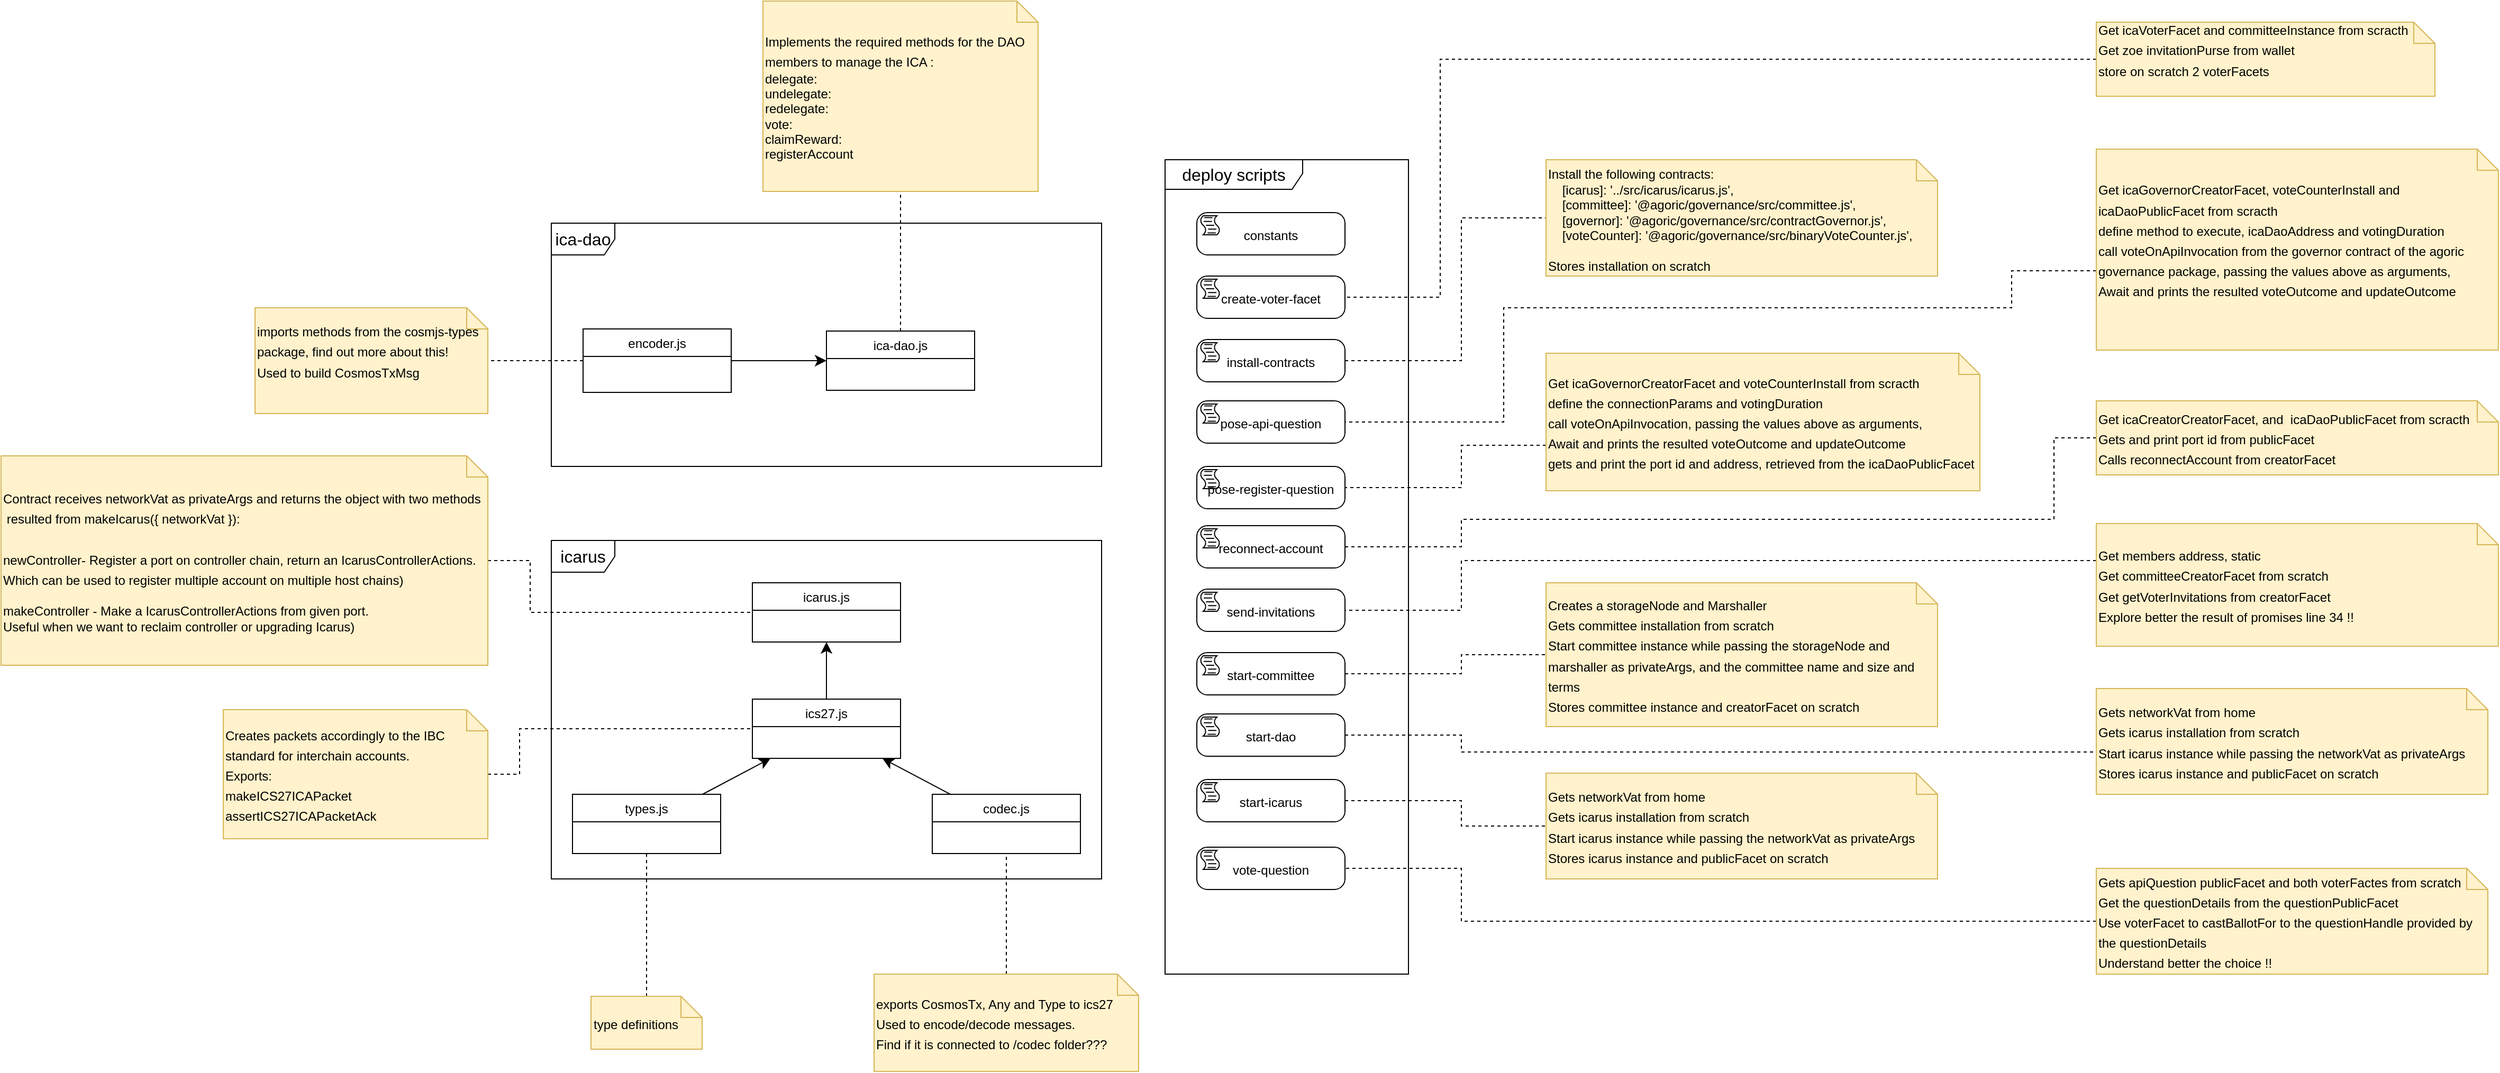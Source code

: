 <mxfile>
    <diagram id="FXk59SOT-syJhFEJCBEO" name="Page-1">
        <mxGraphModel dx="2985" dy="1606" grid="1" gridSize="10" guides="1" tooltips="1" connect="1" arrows="1" fold="1" page="1" pageScale="1" pageWidth="827" pageHeight="1169" math="0" shadow="0">
            <root>
                <mxCell id="0"/>
                <mxCell id="1" parent="0"/>
                <mxCell id="59" style="edgeStyle=none;curved=1;rounded=0;orthogonalLoop=1;jettySize=auto;html=1;fontSize=12;startSize=8;endSize=8;" edge="1" parent="1" source="61" target="64">
                    <mxGeometry relative="1" as="geometry"/>
                </mxCell>
                <mxCell id="60" style="edgeStyle=none;curved=1;rounded=0;orthogonalLoop=1;jettySize=auto;html=1;fontSize=12;dashed=1;endArrow=none;endFill=0;" edge="1" parent="1" source="61" target="94">
                    <mxGeometry relative="1" as="geometry"/>
                </mxCell>
                <mxCell id="61" value="encoder.js" style="swimlane;fontStyle=0;childLayout=stackLayout;horizontal=1;startSize=26;fillColor=none;horizontalStack=0;resizeParent=1;resizeParentMax=0;resizeLast=0;collapsible=1;marginBottom=0;" vertex="1" parent="1">
                    <mxGeometry x="-210" y="380" width="140" height="60" as="geometry"/>
                </mxCell>
                <mxCell id="62" value="ica-dao" style="shape=umlFrame;whiteSpace=wrap;html=1;pointerEvents=0;fontSize=16;" vertex="1" parent="1">
                    <mxGeometry x="-240" y="280" width="520" height="230" as="geometry"/>
                </mxCell>
                <mxCell id="63" style="edgeStyle=none;curved=1;rounded=0;orthogonalLoop=1;jettySize=auto;html=1;fontSize=12;startSize=8;endSize=8;dashed=1;endArrow=none;endFill=0;" edge="1" parent="1" source="64" target="95">
                    <mxGeometry relative="1" as="geometry"/>
                </mxCell>
                <mxCell id="64" value="ica-dao.js" style="swimlane;fontStyle=0;childLayout=stackLayout;horizontal=1;startSize=26;fillColor=none;horizontalStack=0;resizeParent=1;resizeParentMax=0;resizeLast=0;collapsible=1;marginBottom=0;" vertex="1" parent="1">
                    <mxGeometry x="20" y="382" width="140" height="56" as="geometry"/>
                </mxCell>
                <mxCell id="65" value="&lt;div style=&quot;text-align: left; font-size: 12px;&quot;&gt;&lt;br&gt;&lt;/div&gt;" style="text;html=1;align=center;verticalAlign=middle;resizable=0;points=[];autosize=1;strokeColor=none;fillColor=none;fontSize=16;" vertex="1" parent="64">
                    <mxGeometry y="26" width="140" height="30" as="geometry"/>
                </mxCell>
                <mxCell id="66" value="icarus" style="shape=umlFrame;whiteSpace=wrap;html=1;pointerEvents=0;fontSize=16;" vertex="1" parent="1">
                    <mxGeometry x="-240" y="580" width="520" height="320" as="geometry"/>
                </mxCell>
                <mxCell id="67" style="edgeStyle=none;curved=1;rounded=0;orthogonalLoop=1;jettySize=auto;html=1;fontSize=12;startSize=8;endSize=8;" edge="1" parent="1" source="68" target="73">
                    <mxGeometry relative="1" as="geometry"/>
                </mxCell>
                <mxCell id="68" value="codec.js" style="swimlane;fontStyle=0;childLayout=stackLayout;horizontal=1;startSize=26;fillColor=none;horizontalStack=0;resizeParent=1;resizeParentMax=0;resizeLast=0;collapsible=1;marginBottom=0;" vertex="1" parent="1">
                    <mxGeometry x="120" y="820" width="140" height="56" as="geometry"/>
                </mxCell>
                <mxCell id="69" value="&lt;div style=&quot;text-align: left; font-size: 12px;&quot;&gt;&lt;br&gt;&lt;/div&gt;" style="text;html=1;align=center;verticalAlign=middle;resizable=0;points=[];autosize=1;strokeColor=none;fillColor=none;fontSize=16;" vertex="1" parent="68">
                    <mxGeometry y="26" width="140" height="30" as="geometry"/>
                </mxCell>
                <mxCell id="70" value="icarus.js" style="swimlane;fontStyle=0;childLayout=stackLayout;horizontal=1;startSize=26;fillColor=none;horizontalStack=0;resizeParent=1;resizeParentMax=0;resizeLast=0;collapsible=1;marginBottom=0;" vertex="1" parent="1">
                    <mxGeometry x="-50" y="620" width="140" height="56" as="geometry"/>
                </mxCell>
                <mxCell id="71" value="&lt;div style=&quot;text-align: left; font-size: 12px;&quot;&gt;&lt;br&gt;&lt;/div&gt;" style="text;html=1;align=center;verticalAlign=middle;resizable=0;points=[];autosize=1;strokeColor=none;fillColor=none;fontSize=16;" vertex="1" parent="70">
                    <mxGeometry y="26" width="140" height="30" as="geometry"/>
                </mxCell>
                <mxCell id="72" style="edgeStyle=none;curved=1;rounded=0;orthogonalLoop=1;jettySize=auto;html=1;fontSize=12;startSize=8;endSize=8;" edge="1" parent="1" source="73" target="70">
                    <mxGeometry relative="1" as="geometry"/>
                </mxCell>
                <mxCell id="73" value="ics27.js" style="swimlane;fontStyle=0;childLayout=stackLayout;horizontal=1;startSize=26;fillColor=none;horizontalStack=0;resizeParent=1;resizeParentMax=0;resizeLast=0;collapsible=1;marginBottom=0;" vertex="1" parent="1">
                    <mxGeometry x="-50" y="730" width="140" height="56" as="geometry"/>
                </mxCell>
                <mxCell id="74" value="&lt;div style=&quot;text-align: left; font-size: 12px;&quot;&gt;&lt;br&gt;&lt;/div&gt;" style="text;html=1;align=center;verticalAlign=middle;resizable=0;points=[];autosize=1;strokeColor=none;fillColor=none;fontSize=16;" vertex="1" parent="73">
                    <mxGeometry y="26" width="140" height="30" as="geometry"/>
                </mxCell>
                <mxCell id="75" style="edgeStyle=none;curved=1;rounded=0;orthogonalLoop=1;jettySize=auto;html=1;fontSize=12;startSize=8;endSize=8;" edge="1" parent="1" source="76" target="73">
                    <mxGeometry relative="1" as="geometry"/>
                </mxCell>
                <mxCell id="76" value="types.js" style="swimlane;fontStyle=0;childLayout=stackLayout;horizontal=1;startSize=26;fillColor=none;horizontalStack=0;resizeParent=1;resizeParentMax=0;resizeLast=0;collapsible=1;marginBottom=0;" vertex="1" parent="1">
                    <mxGeometry x="-220" y="820" width="140" height="56" as="geometry"/>
                </mxCell>
                <mxCell id="77" value="&lt;div style=&quot;text-align: left; font-size: 12px;&quot;&gt;&lt;br&gt;&lt;/div&gt;" style="text;html=1;align=center;verticalAlign=middle;resizable=0;points=[];autosize=1;strokeColor=none;fillColor=none;fontSize=16;" vertex="1" parent="76">
                    <mxGeometry y="26" width="140" height="30" as="geometry"/>
                </mxCell>
                <mxCell id="78" value="deploy scripts" style="shape=umlFrame;whiteSpace=wrap;html=1;pointerEvents=0;fontSize=16;width=130;height=28;" vertex="1" parent="1">
                    <mxGeometry x="340" y="220" width="230" height="770" as="geometry"/>
                </mxCell>
                <mxCell id="79" value="&lt;font style=&quot;font-size: 12px;&quot;&gt;constants&lt;/font&gt;" style="points=[[0.25,0,0],[0.5,0,0],[0.75,0,0],[1,0.25,0],[1,0.5,0],[1,0.75,0],[0.75,1,0],[0.5,1,0],[0.25,1,0],[0,0.75,0],[0,0.5,0],[0,0.25,0]];shape=mxgraph.bpmn.task;whiteSpace=wrap;rectStyle=rounded;size=10;html=1;container=1;expand=0;collapsible=0;taskMarker=script;fontSize=16;" vertex="1" parent="1">
                    <mxGeometry x="370" y="270" width="140" height="40" as="geometry"/>
                </mxCell>
                <mxCell id="80" value="&lt;font style=&quot;font-size: 12px;&quot;&gt;create-voter-facet&lt;/font&gt;" style="points=[[0.25,0,0],[0.5,0,0],[0.75,0,0],[1,0.25,0],[1,0.5,0],[1,0.75,0],[0.75,1,0],[0.5,1,0],[0.25,1,0],[0,0.75,0],[0,0.5,0],[0,0.25,0]];shape=mxgraph.bpmn.task;whiteSpace=wrap;rectStyle=rounded;size=10;html=1;container=1;expand=0;collapsible=0;taskMarker=script;fontSize=16;" vertex="1" parent="1">
                    <mxGeometry x="370" y="330" width="140" height="40" as="geometry"/>
                </mxCell>
                <mxCell id="81" style="edgeStyle=orthogonalEdgeStyle;rounded=0;orthogonalLoop=1;jettySize=auto;html=1;fontSize=12;startSize=8;endSize=8;dashed=1;endArrow=none;endFill=0;" edge="1" parent="1" source="82" target="96">
                    <mxGeometry relative="1" as="geometry">
                        <Array as="points">
                            <mxPoint x="620" y="410"/>
                            <mxPoint x="620" y="275"/>
                        </Array>
                    </mxGeometry>
                </mxCell>
                <mxCell id="82" value="&lt;font style=&quot;font-size: 12px;&quot;&gt;install-contracts&lt;/font&gt;" style="points=[[0.25,0,0],[0.5,0,0],[0.75,0,0],[1,0.25,0],[1,0.5,0],[1,0.75,0],[0.75,1,0],[0.5,1,0],[0.25,1,0],[0,0.75,0],[0,0.5,0],[0,0.25,0]];shape=mxgraph.bpmn.task;whiteSpace=wrap;rectStyle=rounded;size=10;html=1;container=1;expand=0;collapsible=0;taskMarker=script;fontSize=16;" vertex="1" parent="1">
                    <mxGeometry x="370" y="390" width="140" height="40" as="geometry"/>
                </mxCell>
                <mxCell id="83" value="&lt;font style=&quot;font-size: 12px;&quot;&gt;pose-api-question&lt;/font&gt;" style="points=[[0.25,0,0],[0.5,0,0],[0.75,0,0],[1,0.25,0],[1,0.5,0],[1,0.75,0],[0.75,1,0],[0.5,1,0],[0.25,1,0],[0,0.75,0],[0,0.5,0],[0,0.25,0]];shape=mxgraph.bpmn.task;whiteSpace=wrap;rectStyle=rounded;size=10;html=1;container=1;expand=0;collapsible=0;taskMarker=script;fontSize=16;" vertex="1" parent="1">
                    <mxGeometry x="370" y="448" width="140" height="40" as="geometry"/>
                </mxCell>
                <mxCell id="84" value="&lt;font style=&quot;font-size: 12px;&quot;&gt;pose-register-question&lt;/font&gt;" style="points=[[0.25,0,0],[0.5,0,0],[0.75,0,0],[1,0.25,0],[1,0.5,0],[1,0.75,0],[0.75,1,0],[0.5,1,0],[0.25,1,0],[0,0.75,0],[0,0.5,0],[0,0.25,0]];shape=mxgraph.bpmn.task;whiteSpace=wrap;rectStyle=rounded;size=10;html=1;container=1;expand=0;collapsible=0;taskMarker=script;fontSize=16;" vertex="1" parent="1">
                    <mxGeometry x="370" y="510" width="140" height="40" as="geometry"/>
                </mxCell>
                <mxCell id="85" value="&lt;font style=&quot;font-size: 12px;&quot;&gt;reconnect-account&lt;/font&gt;" style="points=[[0.25,0,0],[0.5,0,0],[0.75,0,0],[1,0.25,0],[1,0.5,0],[1,0.75,0],[0.75,1,0],[0.5,1,0],[0.25,1,0],[0,0.75,0],[0,0.5,0],[0,0.25,0]];shape=mxgraph.bpmn.task;whiteSpace=wrap;rectStyle=rounded;size=10;html=1;container=1;expand=0;collapsible=0;taskMarker=script;fontSize=16;" vertex="1" parent="1">
                    <mxGeometry x="370" y="566" width="140" height="40" as="geometry"/>
                </mxCell>
                <mxCell id="86" value="&lt;font style=&quot;font-size: 12px;&quot;&gt;send-invitations&lt;/font&gt;" style="points=[[0.25,0,0],[0.5,0,0],[0.75,0,0],[1,0.25,0],[1,0.5,0],[1,0.75,0],[0.75,1,0],[0.5,1,0],[0.25,1,0],[0,0.75,0],[0,0.5,0],[0,0.25,0]];shape=mxgraph.bpmn.task;whiteSpace=wrap;rectStyle=rounded;size=10;html=1;container=1;expand=0;collapsible=0;taskMarker=script;fontSize=16;" vertex="1" parent="1">
                    <mxGeometry x="370" y="626" width="140" height="40" as="geometry"/>
                </mxCell>
                <mxCell id="87" style="edgeStyle=orthogonalEdgeStyle;rounded=0;orthogonalLoop=1;jettySize=auto;html=1;fontSize=12;startSize=8;endSize=8;dashed=1;endArrow=none;endFill=0;" edge="1" parent="1" source="88" target="98">
                    <mxGeometry relative="1" as="geometry">
                        <Array as="points">
                            <mxPoint x="620" y="706"/>
                            <mxPoint x="620" y="688"/>
                        </Array>
                    </mxGeometry>
                </mxCell>
                <mxCell id="88" value="&lt;font style=&quot;font-size: 12px;&quot;&gt;start-committee&lt;/font&gt;" style="points=[[0.25,0,0],[0.5,0,0],[0.75,0,0],[1,0.25,0],[1,0.5,0],[1,0.75,0],[0.75,1,0],[0.5,1,0],[0.25,1,0],[0,0.75,0],[0,0.5,0],[0,0.25,0]];shape=mxgraph.bpmn.task;whiteSpace=wrap;rectStyle=rounded;size=10;html=1;container=1;expand=0;collapsible=0;taskMarker=script;fontSize=16;" vertex="1" parent="1">
                    <mxGeometry x="370" y="686" width="140" height="40" as="geometry"/>
                </mxCell>
                <mxCell id="89" style="edgeStyle=orthogonalEdgeStyle;rounded=0;orthogonalLoop=1;jettySize=auto;html=1;fontSize=12;startSize=8;endSize=8;dashed=1;endArrow=none;endFill=0;" edge="1" parent="1" source="90" target="99">
                    <mxGeometry relative="1" as="geometry">
                        <Array as="points">
                            <mxPoint x="620" y="764"/>
                            <mxPoint x="620" y="780"/>
                        </Array>
                    </mxGeometry>
                </mxCell>
                <mxCell id="90" value="&lt;font style=&quot;font-size: 12px;&quot;&gt;start-dao&lt;/font&gt;" style="points=[[0.25,0,0],[0.5,0,0],[0.75,0,0],[1,0.25,0],[1,0.5,0],[1,0.75,0],[0.75,1,0],[0.5,1,0],[0.25,1,0],[0,0.75,0],[0,0.5,0],[0,0.25,0]];shape=mxgraph.bpmn.task;whiteSpace=wrap;rectStyle=rounded;size=10;html=1;container=1;expand=0;collapsible=0;taskMarker=script;fontSize=16;" vertex="1" parent="1">
                    <mxGeometry x="370" y="744" width="140" height="40" as="geometry"/>
                </mxCell>
                <mxCell id="91" style="edgeStyle=orthogonalEdgeStyle;rounded=0;orthogonalLoop=1;jettySize=auto;html=1;fontSize=12;startSize=8;endSize=8;dashed=1;endArrow=none;endFill=0;" edge="1" parent="1" source="92" target="97">
                    <mxGeometry relative="1" as="geometry">
                        <Array as="points">
                            <mxPoint x="620" y="826"/>
                            <mxPoint x="620" y="850"/>
                        </Array>
                    </mxGeometry>
                </mxCell>
                <mxCell id="92" value="&lt;font style=&quot;font-size: 12px;&quot;&gt;start-icarus&lt;/font&gt;" style="points=[[0.25,0,0],[0.5,0,0],[0.75,0,0],[1,0.25,0],[1,0.5,0],[1,0.75,0],[0.75,1,0],[0.5,1,0],[0.25,1,0],[0,0.75,0],[0,0.5,0],[0,0.25,0]];shape=mxgraph.bpmn.task;whiteSpace=wrap;rectStyle=rounded;size=10;html=1;container=1;expand=0;collapsible=0;taskMarker=script;fontSize=16;" vertex="1" parent="1">
                    <mxGeometry x="370" y="806" width="140" height="40" as="geometry"/>
                </mxCell>
                <mxCell id="93" value="&lt;font style=&quot;font-size: 12px;&quot;&gt;vote-question&lt;/font&gt;" style="points=[[0.25,0,0],[0.5,0,0],[0.75,0,0],[1,0.25,0],[1,0.5,0],[1,0.75,0],[0.75,1,0],[0.5,1,0],[0.25,1,0],[0,0.75,0],[0,0.5,0],[0,0.25,0]];shape=mxgraph.bpmn.task;whiteSpace=wrap;rectStyle=rounded;size=10;html=1;container=1;expand=0;collapsible=0;taskMarker=script;fontSize=16;" vertex="1" parent="1">
                    <mxGeometry x="370" y="870" width="140" height="40" as="geometry"/>
                </mxCell>
                <mxCell id="94" value="&lt;span style=&quot;font-size: 12px;&quot;&gt;imports methods from the cosmjs-types package, find out more about this!&lt;br&gt;Used to build CosmosTxMsg&lt;br&gt;&lt;br&gt;&lt;/span&gt;" style="shape=note;size=20;whiteSpace=wrap;html=1;fontSize=16;fillColor=#fff2cc;strokeColor=#d6b656;align=left;fontColor=#000000;" vertex="1" parent="1">
                    <mxGeometry x="-520" y="360" width="220" height="100" as="geometry"/>
                </mxCell>
                <mxCell id="95" value="&lt;font style=&quot;font-size: 12px;&quot;&gt;Implements the required methods for the DAO members to manage the ICA :&lt;br&gt;&lt;/font&gt;&lt;div style=&quot;font-size: 12px;&quot;&gt;&lt;font style=&quot;font-size: 12px;&quot;&gt;delegate:&lt;/font&gt;&lt;/div&gt;&lt;div style=&quot;font-size: 12px;&quot;&gt;&lt;font style=&quot;font-size: 12px;&quot;&gt;undelegate:&amp;nbsp;&lt;/font&gt;&lt;/div&gt;&lt;div style=&quot;font-size: 12px;&quot;&gt;&lt;font style=&quot;font-size: 12px;&quot;&gt;redelegate:&amp;nbsp;&lt;/font&gt;&lt;/div&gt;&lt;div style=&quot;font-size: 12px;&quot;&gt;&lt;font style=&quot;font-size: 12px;&quot;&gt;vote:&lt;/font&gt;&lt;/div&gt;&lt;div style=&quot;font-size: 12px;&quot;&gt;&lt;font style=&quot;&quot;&gt;claimReward:&lt;br&gt;&lt;span style=&quot;font-size: 12px;&quot;&gt;registerAccount&lt;/span&gt;&lt;br&gt;&lt;/font&gt;&lt;/div&gt;" style="shape=note;size=20;whiteSpace=wrap;html=1;fontSize=16;fillColor=#fff2cc;strokeColor=#d6b656;align=left;fontColor=#000000;" vertex="1" parent="1">
                    <mxGeometry x="-40" y="70" width="260" height="180" as="geometry"/>
                </mxCell>
                <mxCell id="96" value="&lt;font style=&quot;font-size: 12px;&quot;&gt;Install the following contracts:&lt;br&gt;&lt;/font&gt;&lt;div style=&quot;font-size: 12px;&quot;&gt;&lt;font style=&quot;font-size: 12px;&quot;&gt;&amp;nbsp; &amp;nbsp; [icarus]: '../src/icarus/icarus.js',&lt;/font&gt;&lt;/div&gt;&lt;div style=&quot;font-size: 12px;&quot;&gt;&lt;font style=&quot;font-size: 12px;&quot;&gt;&amp;nbsp; &amp;nbsp; [committee]: '@agoric/governance/src/committee.js',&lt;/font&gt;&lt;/div&gt;&lt;div style=&quot;font-size: 12px;&quot;&gt;&lt;font style=&quot;font-size: 12px;&quot;&gt;&amp;nbsp; &amp;nbsp; [governor]: '@agoric/governance/src/contractGovernor.js',&lt;/font&gt;&lt;/div&gt;&lt;div style=&quot;font-size: 12px;&quot;&gt;&lt;font style=&quot;font-size: 12px;&quot;&gt;&amp;nbsp; &amp;nbsp; [voteCounter]: '@agoric/governance/src/binaryVoteCounter.js',&lt;/font&gt;&lt;/div&gt;&lt;div style=&quot;font-size: 12px;&quot;&gt;&lt;br&gt;&lt;/div&gt;&lt;div style=&quot;font-size: 12px;&quot;&gt;Stores installation on scratch&lt;/div&gt;" style="shape=note;size=20;whiteSpace=wrap;html=1;fontSize=16;fillColor=#fff2cc;strokeColor=#d6b656;align=left;fontColor=#000000;" vertex="1" parent="1">
                    <mxGeometry x="700" y="220" width="370" height="110" as="geometry"/>
                </mxCell>
                <mxCell id="97" value="&lt;span style=&quot;font-size: 12px;&quot;&gt;Gets networkVat from home&lt;br&gt;Gets icarus installation from scratch&lt;br&gt;Start icarus instance while passing the networkVat as privateArgs&lt;br&gt;Stores icarus instance and publicFacet on scratch&lt;br&gt;&lt;/span&gt;" style="shape=note;size=20;whiteSpace=wrap;html=1;fontSize=16;fillColor=#fff2cc;strokeColor=#d6b656;align=left;fontColor=#000000;" vertex="1" parent="1">
                    <mxGeometry x="700" y="800" width="370" height="100" as="geometry"/>
                </mxCell>
                <mxCell id="98" value="&lt;span style=&quot;font-size: 12px;&quot;&gt;Creates a storageNode and Marshaller&lt;br&gt;Gets committee installation from scratch&lt;br&gt;Start committee instance while passing the storageNode and marshaller as privateArgs, and the committee name and size and terms&lt;br&gt;Stores committee instance and creatorFacet on scratch&lt;br&gt;&lt;/span&gt;" style="shape=note;size=20;whiteSpace=wrap;html=1;fontSize=16;fillColor=#fff2cc;strokeColor=#d6b656;align=left;fontColor=#000000;" vertex="1" parent="1">
                    <mxGeometry x="700" y="620" width="370" height="136" as="geometry"/>
                </mxCell>
                <mxCell id="99" value="&lt;span style=&quot;font-size: 12px;&quot;&gt;Gets networkVat from home&lt;br&gt;Gets icarus installation from scratch&lt;br&gt;Start icarus instance while passing the networkVat as privateArgs&lt;br&gt;Stores icarus instance and publicFacet on scratch&lt;br&gt;&lt;/span&gt;" style="shape=note;size=20;whiteSpace=wrap;html=1;fontSize=16;fillColor=#fff2cc;strokeColor=#d6b656;align=left;fontColor=#000000;" vertex="1" parent="1">
                    <mxGeometry x="1220" y="720" width="370" height="100" as="geometry"/>
                </mxCell>
                <mxCell id="100" style="edgeStyle=orthogonalEdgeStyle;rounded=0;orthogonalLoop=1;jettySize=auto;html=1;fontSize=12;startSize=8;endSize=8;dashed=1;endArrow=none;endFill=0;" edge="1" parent="1" source="101" target="73">
                    <mxGeometry relative="1" as="geometry">
                        <Array as="points">
                            <mxPoint x="-270" y="801"/>
                            <mxPoint x="-270" y="758"/>
                        </Array>
                    </mxGeometry>
                </mxCell>
                <mxCell id="101" value="&lt;font style=&quot;font-size: 12px;&quot;&gt;Creates packets accordingly to the IBC standard for interchain accounts.&lt;br&gt;Exports:&lt;br&gt;makeICS27ICAPacket&lt;br&gt;assertICS27ICAPacketAck&lt;/font&gt;" style="shape=note;size=20;whiteSpace=wrap;html=1;fontSize=16;fillColor=#fff2cc;strokeColor=#d6b656;align=left;fontColor=#000000;" vertex="1" parent="1">
                    <mxGeometry x="-550" y="740" width="250" height="122" as="geometry"/>
                </mxCell>
                <mxCell id="102" style="edgeStyle=none;curved=1;rounded=0;orthogonalLoop=1;jettySize=auto;html=1;fontSize=12;startSize=8;endSize=8;dashed=1;endArrow=none;endFill=0;" edge="1" parent="1" source="103" target="68">
                    <mxGeometry relative="1" as="geometry"/>
                </mxCell>
                <mxCell id="103" value="&lt;font style=&quot;font-size: 12px;&quot;&gt;exports CosmosTx, Any and Type to ics27&lt;br&gt;Used to encode/decode messages.&lt;br&gt;Find if it is connected to /codec folder???&lt;/font&gt;&lt;br&gt;" style="shape=note;size=20;whiteSpace=wrap;html=1;fontSize=16;fillColor=#fff2cc;strokeColor=#d6b656;align=left;fontColor=#000000;" vertex="1" parent="1">
                    <mxGeometry x="65" y="990" width="250" height="92" as="geometry"/>
                </mxCell>
                <mxCell id="104" style="edgeStyle=none;curved=1;rounded=0;orthogonalLoop=1;jettySize=auto;html=1;fontSize=12;startSize=8;endSize=8;dashed=1;endArrow=none;endFill=0;" edge="1" parent="1" source="105" target="76">
                    <mxGeometry relative="1" as="geometry"/>
                </mxCell>
                <mxCell id="105" value="&lt;span style=&quot;font-size: 12px;&quot;&gt;type definitions&lt;/span&gt;" style="shape=note;size=20;whiteSpace=wrap;html=1;fontSize=16;fillColor=#fff2cc;strokeColor=#d6b656;align=left;fontColor=#000000;" vertex="1" parent="1">
                    <mxGeometry x="-202.5" y="1011" width="105" height="50" as="geometry"/>
                </mxCell>
                <mxCell id="106" style="edgeStyle=orthogonalEdgeStyle;rounded=0;orthogonalLoop=1;jettySize=auto;html=1;fontSize=12;startSize=8;endSize=8;dashed=1;endArrow=none;endFill=0;" edge="1" parent="1" source="107" target="70">
                    <mxGeometry relative="1" as="geometry">
                        <Array as="points">
                            <mxPoint x="-260" y="599"/>
                            <mxPoint x="-260" y="648"/>
                        </Array>
                    </mxGeometry>
                </mxCell>
                <mxCell id="107" value="&lt;font style=&quot;font-size: 12px;&quot;&gt;Contract receives networkVat as privateArgs and returns the object with two methods&lt;br&gt;&amp;nbsp;resulted from&amp;nbsp;makeIcarus({ networkVat }):&lt;br&gt;&lt;br&gt;newController-&amp;nbsp;Register a port on controller chain, return an IcarusControllerActions.&amp;nbsp;&lt;br&gt;&lt;span style=&quot;background-color: initial;&quot;&gt;Which can be used to register multiple account on multiple host chains)&lt;/span&gt;&lt;br&gt;&lt;/font&gt;&lt;div style=&quot;font-size: 12px;&quot;&gt;&lt;font style=&quot;font-size: 12px;&quot;&gt;&lt;br&gt;makeController -&amp;nbsp;Make a IcarusControllerActions from given port. &lt;br&gt;U&lt;span style=&quot;background-color: initial;&quot;&gt;seful when we want to reclaim controller or upgrading Icarus)&lt;/span&gt;&lt;/font&gt;&lt;/div&gt;" style="shape=note;size=20;whiteSpace=wrap;html=1;fontSize=16;fillColor=#fff2cc;strokeColor=#d6b656;align=left;fontColor=#000000;" vertex="1" parent="1">
                    <mxGeometry x="-760" y="500" width="460" height="198" as="geometry"/>
                </mxCell>
                <mxCell id="108" style="edgeStyle=orthogonalEdgeStyle;rounded=0;orthogonalLoop=1;jettySize=auto;html=1;fontSize=12;startSize=8;endSize=8;dashed=1;endArrow=none;endFill=0;" edge="1" parent="1" source="109" target="83">
                    <mxGeometry relative="1" as="geometry">
                        <Array as="points">
                            <mxPoint x="1140" y="325"/>
                            <mxPoint x="1140" y="360"/>
                            <mxPoint x="660" y="360"/>
                            <mxPoint x="660" y="468"/>
                        </Array>
                    </mxGeometry>
                </mxCell>
                <mxCell id="109" value="&lt;font style=&quot;font-size: 12px;&quot;&gt;Get icaGovernorCreatorFacet,&amp;nbsp;&lt;span style=&quot;background-color: initial;&quot;&gt;voteCounterInstall and&lt;/span&gt;&lt;span style=&quot;background-color: initial;&quot;&gt;&amp;nbsp; icaDaoPublicFacet from scracth&lt;br&gt;&lt;/span&gt;&lt;span style=&quot;background-color: initial;&quot;&gt;define method to execute, icaDaoAddress and votingDuration&lt;br&gt;call voteOnApiInvocation from the governor contract of the agoric governance package, passing the values above as arguments,&lt;br&gt;Await and prints the resulted voteOutcome and updateOutcome&lt;br&gt;&lt;br&gt;&lt;/span&gt;&lt;/font&gt;" style="shape=note;size=20;whiteSpace=wrap;html=1;fontSize=16;fillColor=#fff2cc;strokeColor=#d6b656;align=left;fontColor=#000000;" vertex="1" parent="1">
                    <mxGeometry x="1220" y="210" width="380" height="190" as="geometry"/>
                </mxCell>
                <mxCell id="110" style="edgeStyle=orthogonalEdgeStyle;rounded=0;orthogonalLoop=1;jettySize=auto;html=1;fontSize=12;startSize=8;endSize=8;dashed=1;endArrow=none;endFill=0;" edge="1" parent="1" source="111" target="84">
                    <mxGeometry relative="1" as="geometry">
                        <Array as="points">
                            <mxPoint x="620" y="490"/>
                            <mxPoint x="620" y="530"/>
                        </Array>
                    </mxGeometry>
                </mxCell>
                <mxCell id="111" value="&lt;font style=&quot;font-size: 12px;&quot;&gt;Get icaGovernorCreatorFacet and&amp;nbsp;&lt;span style=&quot;background-color: initial;&quot;&gt;voteCounterInstall &lt;/span&gt;&lt;span style=&quot;background-color: initial;&quot;&gt;from scracth&lt;br&gt;&lt;/span&gt;define the connectionParams and votingDuration&lt;br&gt;call voteOnApiInvocation, passing the values above as arguments,&lt;br style=&quot;border-color: var(--border-color);&quot;&gt;Await and prints the resulted voteOutcome and updateOutcome&lt;br&gt;&lt;span style=&quot;background-color: initial;&quot;&gt;gets and print the port id and address, retrieved from the icaDaoPublicFacet&lt;br&gt;&lt;/span&gt;&lt;/font&gt;" style="shape=note;size=20;whiteSpace=wrap;html=1;fontSize=16;fillColor=#fff2cc;strokeColor=#d6b656;align=left;fontColor=#000000;" vertex="1" parent="1">
                    <mxGeometry x="700" y="403" width="410" height="130" as="geometry"/>
                </mxCell>
                <mxCell id="112" style="edgeStyle=orthogonalEdgeStyle;rounded=0;orthogonalLoop=1;jettySize=auto;html=1;fontSize=12;startSize=8;endSize=8;dashed=1;endArrow=none;endFill=0;" edge="1" parent="1" source="113" target="85">
                    <mxGeometry relative="1" as="geometry">
                        <Array as="points">
                            <mxPoint x="1180" y="483"/>
                            <mxPoint x="1180" y="560"/>
                            <mxPoint x="620" y="560"/>
                            <mxPoint x="620" y="586"/>
                        </Array>
                    </mxGeometry>
                </mxCell>
                <mxCell id="113" value="&lt;font style=&quot;font-size: 12px;&quot;&gt;&lt;span style=&quot;background-color: initial;&quot;&gt;&lt;font style=&quot;font-size: 12px;&quot;&gt;Get icaCreatorCreatorFacet, and&amp;nbsp; icaDaoPublicFacet from scracth&lt;br&gt;&lt;/font&gt;Gets and print port id from publicFacet&lt;br&gt;Calls reconnectAccount from creatorFacet&lt;br&gt;&lt;/span&gt;&lt;/font&gt;" style="shape=note;size=20;whiteSpace=wrap;html=1;fontSize=16;fillColor=#fff2cc;strokeColor=#d6b656;align=left;fontColor=#000000;" vertex="1" parent="1">
                    <mxGeometry x="1220" y="448" width="380" height="70" as="geometry"/>
                </mxCell>
                <mxCell id="114" style="edgeStyle=orthogonalEdgeStyle;rounded=0;orthogonalLoop=1;jettySize=auto;html=1;fontSize=12;startSize=8;endSize=8;dashed=1;endArrow=none;endFill=0;" edge="1" parent="1" source="115" target="86">
                    <mxGeometry relative="1" as="geometry">
                        <Array as="points">
                            <mxPoint x="620" y="599"/>
                            <mxPoint x="620" y="646"/>
                        </Array>
                    </mxGeometry>
                </mxCell>
                <mxCell id="115" value="&lt;font style=&quot;font-size: 12px;&quot;&gt;&lt;span style=&quot;background-color: initial;&quot;&gt;Get members address, static&lt;br&gt;Get committeeCreatorFacet from scratch&lt;br&gt;Get getVoterInvitations from creatorFacet&lt;br&gt;Explore better the result of promises line 34 !!&lt;br&gt;&lt;/span&gt;&lt;/font&gt;" style="shape=note;size=20;whiteSpace=wrap;html=1;fontSize=16;fillColor=#fff2cc;strokeColor=#d6b656;align=left;fontColor=#000000;" vertex="1" parent="1">
                    <mxGeometry x="1220" y="564" width="380" height="116" as="geometry"/>
                </mxCell>
                <mxCell id="116" style="edgeStyle=orthogonalEdgeStyle;rounded=0;orthogonalLoop=1;jettySize=auto;html=1;fontSize=12;startSize=8;endSize=8;dashed=1;endArrow=none;endFill=0;" edge="1" parent="1" source="117" target="80">
                    <mxGeometry relative="1" as="geometry">
                        <Array as="points">
                            <mxPoint x="600" y="125"/>
                            <mxPoint x="600" y="350"/>
                        </Array>
                    </mxGeometry>
                </mxCell>
                <mxCell id="117" value="&lt;font style=&quot;font-size: 12px;&quot;&gt;Get icaVoterFacet and committeeInstance&lt;span style=&quot;background-color: initial;&quot;&gt;&amp;nbsp;from scracth&lt;br&gt;Get zoe invitationPurse from wallet&lt;br&gt;&lt;/span&gt;&lt;span style=&quot;background-color: initial;&quot;&gt;store on scratch 2 voterFacets&amp;nbsp;&lt;br&gt;&lt;br&gt;&lt;/span&gt;&lt;/font&gt;" style="shape=note;size=20;whiteSpace=wrap;html=1;fontSize=16;fillColor=#fff2cc;strokeColor=#d6b656;align=left;fontColor=#000000;" vertex="1" parent="1">
                    <mxGeometry x="1220" y="90" width="320" height="70" as="geometry"/>
                </mxCell>
                <mxCell id="118" style="edgeStyle=orthogonalEdgeStyle;rounded=0;orthogonalLoop=1;jettySize=auto;html=1;fontSize=12;startSize=8;endSize=8;dashed=1;endArrow=none;endFill=0;" edge="1" parent="1" source="119" target="93">
                    <mxGeometry relative="1" as="geometry">
                        <Array as="points">
                            <mxPoint x="620" y="940"/>
                            <mxPoint x="620" y="890"/>
                        </Array>
                    </mxGeometry>
                </mxCell>
                <mxCell id="119" value="&lt;span style=&quot;font-size: 12px;&quot;&gt;Gets apiQuestion publicFacet and both voterFactes from scratch&lt;br&gt;Get the questionDetails from the questionPublicFacet&lt;br&gt;Use voterFacet to castBallotFor to the questionHandle provided by the questionDetails&lt;br&gt;Understand better the choice !!&lt;br&gt;&lt;/span&gt;" style="shape=note;size=20;whiteSpace=wrap;html=1;fontSize=16;fillColor=#fff2cc;strokeColor=#d6b656;align=left;fontColor=#000000;" vertex="1" parent="1">
                    <mxGeometry x="1220" y="890" width="370" height="100" as="geometry"/>
                </mxCell>
            </root>
        </mxGraphModel>
    </diagram>
</mxfile>